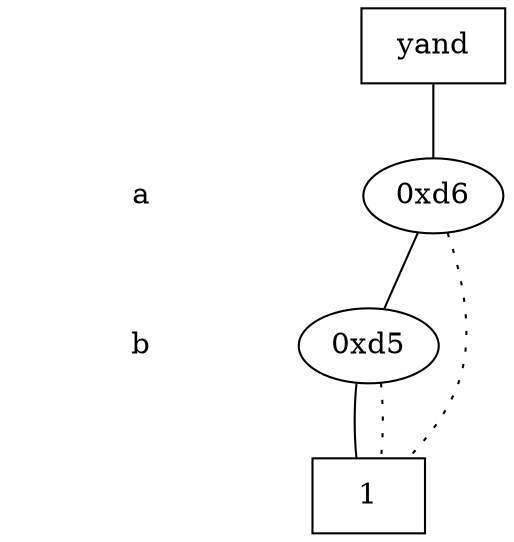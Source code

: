 digraph "DD" {
size = "7.5,10"
center = true;
edge [dir = none];
{ node [shape = plaintext];
  edge [style = invis];
  "CONST NODES" [style = invis];
" a " -> " b " -> "CONST NODES"; 
}
{ rank = same; node [shape = box]; edge [style = invis];
"  yand  "; }
{ rank = same; " a ";
"0xd6";
}
{ rank = same; " b ";
"0xd5";
}
{ rank = same; "CONST NODES";
{ node [shape = box]; "0xce";
}
}
"  yand  " -> "0xd6" [style = solid];
"0xd6" -> "0xd5";
"0xd6" -> "0xce" [style = dotted];
"0xd5" -> "0xce";
"0xd5" -> "0xce" [style = dotted];
"0xce" [label = "1"];
}
